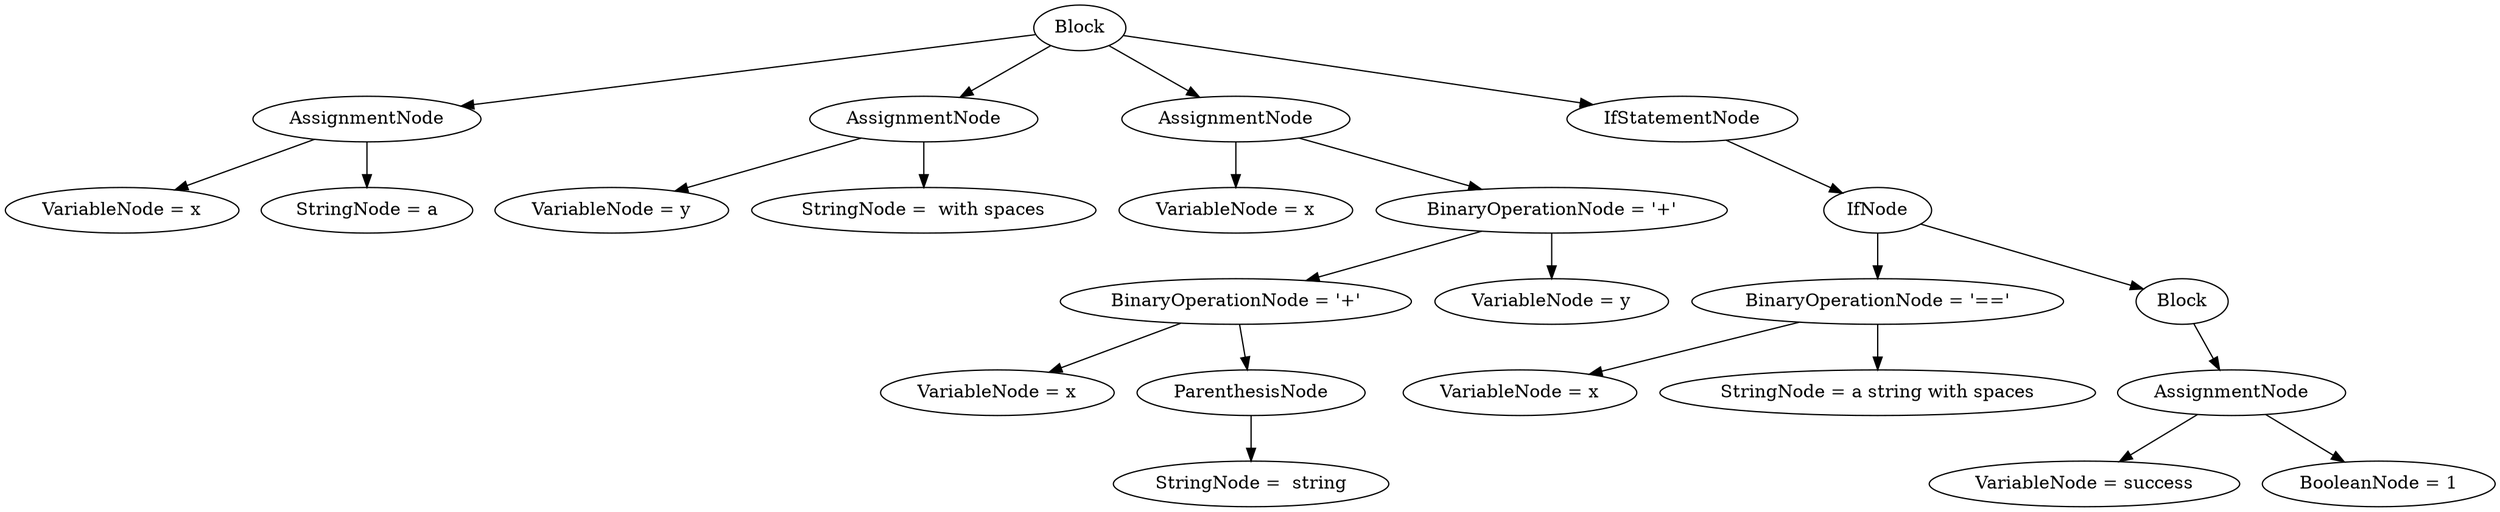 digraph { 
	0 [label="Block"];
	1 [label="AssignmentNode"];
	0 -> 1
	2 [label="AssignmentNode"];
	0 -> 2
	3 [label="AssignmentNode"];
	0 -> 3
	4 [label="IfStatementNode"];
	0 -> 4
	5 [label="VariableNode = x"];
	1 -> 5
	6 [label="StringNode = a"];
	1 -> 6
	7 [label="VariableNode = y"];
	2 -> 7
	8 [label="StringNode =  with spaces"];
	2 -> 8
	9 [label="VariableNode = x"];
	3 -> 9
	10 [label="BinaryOperationNode = '+'"];
	3 -> 10
	11 [label="IfNode"];
	4 -> 11
	12 [label="BinaryOperationNode = '+'"];
	10 -> 12
	13 [label="VariableNode = y"];
	10 -> 13
	14 [label="BinaryOperationNode = '=='"];
	11 -> 14
	15 [label="Block"];
	11 -> 15
	16 [label="VariableNode = x"];
	12 -> 16
	17 [label="ParenthesisNode"];
	12 -> 17
	18 [label="VariableNode = x"];
	14 -> 18
	19 [label="StringNode = a string with spaces"];
	14 -> 19
	20 [label="AssignmentNode"];
	15 -> 20
	21 [label="StringNode =  string"];
	17 -> 21
	22 [label="VariableNode = success"];
	20 -> 22
	23 [label="BooleanNode = 1"];
	20 -> 23
}